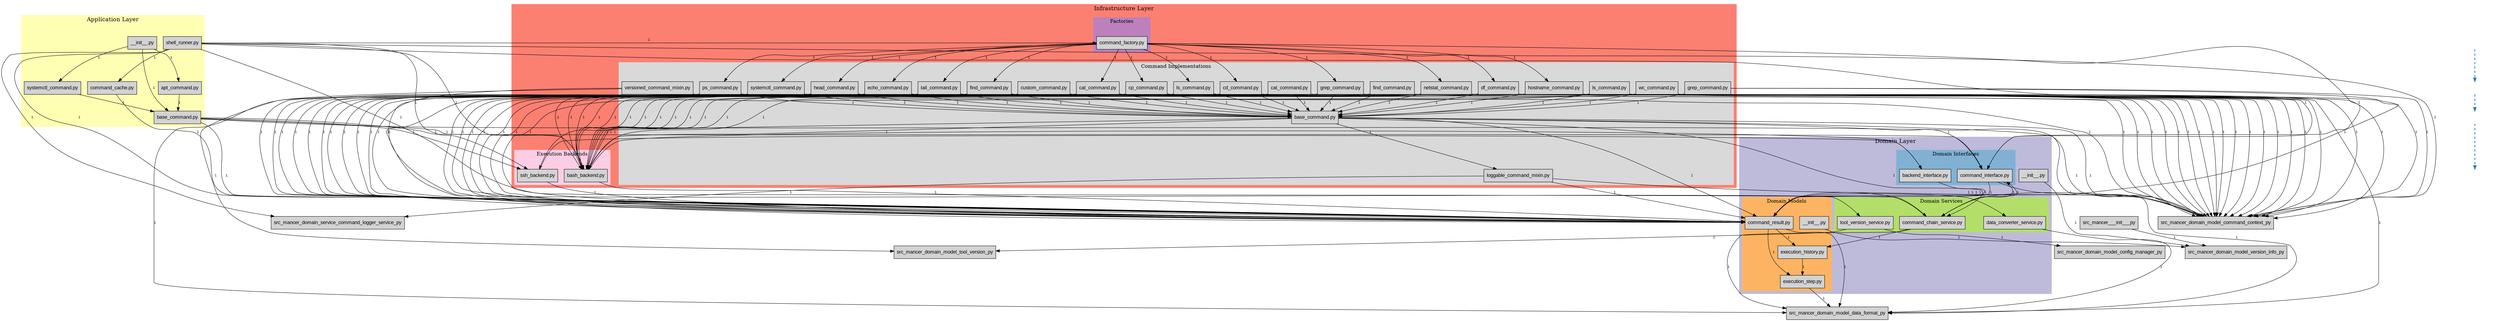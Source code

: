 digraph "Mancer DDD Architecture" {
  rankdir="TB";
  node [shape=box, style=filled, fontname="Arial"];
  edge [fontname="Arial", fontsize=10];
  compound=true;

  subgraph "cluster_interface" {
    label="Interface Layer";
    style=filled;
    color="#8dd3c7";
    fontsize=16;
    tooltip="User-facing components (CLI, API, etc.)";
  }

  subgraph "cluster_application" {
    label="Application Layer";
    style=filled;
    color="#ffffb3";
    fontsize=16;
    tooltip="Orchestration, command execution, workflow";
    "src_mancer_application_commands_systemctl_command_py" [label="systemctl_command.py", tooltip="src/mancer/application/commands/systemctl_command.py"];
    "src_mancer_application_shell_runner_py" [label="shell_runner.py", tooltip="src/mancer/application/shell_runner.py"];
    "src_mancer_application_commands_base_command_py" [label="base_command.py", tooltip="src/mancer/application/commands/base_command.py"];
    "src_mancer_application_commands___init___py" [label="__init__.py", tooltip="src/mancer/application/commands/__init__.py"];
    "src_mancer_application_commands_apt_command_py" [label="apt_command.py", tooltip="src/mancer/application/commands/apt_command.py"];
    "src_mancer_application_command_cache_py" [label="command_cache.py", tooltip="src/mancer/application/command_cache.py"];
  }

  subgraph "cluster_domain" {
    label="Domain Layer";
    style=filled;
    color="#bebada";
    fontsize=16;
    tooltip="Core business logic, models, interfaces";
    subgraph "cluster_src_mancer_domain_interface" {
      label="Domain Interfaces";
      style=filled;
      color="#80b1d3";
      fontsize=14;
      tooltip="Contracts between components";
      "src_mancer_domain_interface_backend_interface_py" [label="backend_interface.py", tooltip="src/mancer/domain/interface/backend_interface.py"];
      "src_mancer_domain_interface_command_interface_py" [label="command_interface.py", tooltip="src/mancer/domain/interface/command_interface.py"];
    }

    subgraph "cluster_src_mancer_domain_model" {
      label="Domain Models";
      style=filled;
      color="#fdb462";
      fontsize=14;
      tooltip="Core business entities";
      "src_mancer_domain_model_execution_step_py" [label="execution_step.py", tooltip="src/mancer/domain/model/execution_step.py"];
      "src_mancer_domain_model___init___py" [label="__init__.py", tooltip="src/mancer/domain/model/__init__.py"];
      "src_mancer_domain_model_command_result_py" [label="command_result.py", tooltip="src/mancer/domain/model/command_result.py"];
      "src_mancer_domain_model_execution_history_py" [label="execution_history.py", tooltip="src/mancer/domain/model/execution_history.py"];
    }

    subgraph "cluster_src_mancer_domain_service" {
      label="Domain Services";
      style=filled;
      color="#b3de69";
      fontsize=14;
      tooltip="Business operations on models";
      "src_mancer_domain_service_tool_version_service_py" [label="tool_version_service.py", tooltip="src/mancer/domain/service/tool_version_service.py"];
      "src_mancer_domain_service_data_converter_service_py" [label="data_converter_service.py", tooltip="src/mancer/domain/service/data_converter_service.py"];
      "src_mancer_domain_service_command_chain_service_py" [label="command_chain_service.py", tooltip="src/mancer/domain/service/command_chain_service.py"];
    }

    "src_mancer_domain___init___py" [label="__init__.py", tooltip="src/mancer/domain/__init__.py"];
  }

  subgraph "cluster_infrastructure" {
    label="Infrastructure Layer";
    style=filled;
    color="#fb8072";
    fontsize=16;
    tooltip="External systems, concrete implementations";
    subgraph "cluster_src_mancer_infrastructure_backend" {
      label="Execution Backends";
      style=filled;
      color="#fccde5";
      fontsize=14;
      tooltip="Command execution environments";
      "src_mancer_infrastructure_backend_bash_backend_py" [label="bash_backend.py", tooltip="src/mancer/infrastructure/backend/bash_backend.py"];
      "src_mancer_infrastructure_backend_ssh_backend_py" [label="ssh_backend.py", tooltip="src/mancer/infrastructure/backend/ssh_backend.py"];
    }

    subgraph "cluster_src_mancer_infrastructure_command" {
      label="Command Implementations";
      style=filled;
      color="#d9d9d9";
      fontsize=14;
      tooltip="Concrete command implementations";
      "src_mancer_infrastructure_command_system_echo_command_py" [label="echo_command.py", tooltip="src/mancer/infrastructure/command/system/echo_command.py"];
      "src_mancer_infrastructure_command_file_cat_command_py" [label="cat_command.py", tooltip="src/mancer/infrastructure/command/file/cat_command.py"];
      "src_mancer_infrastructure_command_system_hostname_command_py" [label="hostname_command.py", tooltip="src/mancer/infrastructure/command/system/hostname_command.py"];
      "src_mancer_infrastructure_command_loggable_command_mixin_py" [label="loggable_command_mixin.py", tooltip="src/mancer/infrastructure/command/loggable_command_mixin.py"];
      "src_mancer_infrastructure_command_file_cp_command_py" [label="cp_command.py", tooltip="src/mancer/infrastructure/command/file/cp_command.py"];
      "src_mancer_infrastructure_command_file_cd_command_py" [label="cd_command.py", tooltip="src/mancer/infrastructure/command/file/cd_command.py"];
      "src_mancer_infrastructure_command_versioned_command_mixin_py" [label="versioned_command_mixin.py", tooltip="src/mancer/infrastructure/command/versioned_command_mixin.py"];
      "src_mancer_infrastructure_command_system_find_command_py" [label="find_command.py", tooltip="src/mancer/infrastructure/command/system/find_command.py"];
      "src_mancer_infrastructure_command_base_command_py" [label="base_command.py", tooltip="src/mancer/infrastructure/command/base_command.py"];
      "src_mancer_infrastructure_command_system_ps_command_py" [label="ps_command.py", tooltip="src/mancer/infrastructure/command/system/ps_command.py"];
      "src_mancer_infrastructure_command_file_grep_command_py" [label="grep_command.py", tooltip="src/mancer/infrastructure/command/file/grep_command.py"];
      "src_mancer_infrastructure_command_network_netstat_command_py" [label="netstat_command.py", tooltip="src/mancer/infrastructure/command/network/netstat_command.py"];
      "src_mancer_infrastructure_command_system_cat_command_py" [label="cat_command.py", tooltip="src/mancer/infrastructure/command/system/cat_command.py"];
      "src_mancer_infrastructure_command_file_tail_command_py" [label="tail_command.py", tooltip="src/mancer/infrastructure/command/file/tail_command.py"];
      "src_mancer_infrastructure_command_custom_custom_command_py" [label="custom_command.py", tooltip="src/mancer/infrastructure/command/custom/custom_command.py"];
      "src_mancer_infrastructure_command_file_find_command_py" [label="find_command.py", tooltip="src/mancer/infrastructure/command/file/find_command.py"];
      "src_mancer_infrastructure_command_system_grep_command_py" [label="grep_command.py", tooltip="src/mancer/infrastructure/command/system/grep_command.py"];
      "src_mancer_infrastructure_command_system_systemctl_command_py" [label="systemctl_command.py", tooltip="src/mancer/infrastructure/command/system/systemctl_command.py"];
      "src_mancer_infrastructure_command_system_ls_command_py" [label="ls_command.py", tooltip="src/mancer/infrastructure/command/system/ls_command.py"];
      "src_mancer_infrastructure_command_file_ls_command_py" [label="ls_command.py", tooltip="src/mancer/infrastructure/command/file/ls_command.py"];
      "src_mancer_infrastructure_command_file_head_command_py" [label="head_command.py", tooltip="src/mancer/infrastructure/command/file/head_command.py"];
      "src_mancer_infrastructure_command_system_df_command_py" [label="df_command.py", tooltip="src/mancer/infrastructure/command/system/df_command.py"];
      "src_mancer_infrastructure_command_system_wc_command_py" [label="wc_command.py", tooltip="src/mancer/infrastructure/command/system/wc_command.py"];
    }

    subgraph "cluster_src_mancer_infrastructure_factory" {
      label="Factories";
      style=filled;
      color="#bc80bd";
      fontsize=14;
      tooltip="Object creation services";
      "src_mancer_infrastructure_factory_command_factory_py" [label="command_factory.py", tooltip="src/mancer/infrastructure/factory/command_factory.py"];
    }

  }

  "src_mancer_infrastructure_command_system_echo_command_py" -> "src_mancer_infrastructure_backend_bash_backend_py" [label="1", weight=1];
  "src_mancer_infrastructure_command_system_echo_command_py" -> "src_mancer_domain_model_command_context_py" [label="1", weight=1];
  "src_mancer_infrastructure_command_system_echo_command_py" -> "src_mancer_infrastructure_command_base_command_py" [label="1", weight=1];
  "src_mancer_infrastructure_command_system_echo_command_py" -> "src_mancer_domain_model_command_result_py" [label="1", weight=1];
  "src_mancer_infrastructure_command_file_cat_command_py" -> "src_mancer_domain_model_command_result_py" [label="1", weight=1];
  "src_mancer_infrastructure_command_file_cat_command_py" -> "src_mancer_domain_model_command_context_py" [label="1", weight=1];
  "src_mancer_infrastructure_command_file_cat_command_py" -> "src_mancer_infrastructure_command_base_command_py" [label="1", weight=1];
  "src_mancer_infrastructure_command_file_cat_command_py" -> "src_mancer_infrastructure_backend_bash_backend_py" [label="1", weight=1];
  "src_mancer_infrastructure_command_system_hostname_command_py" -> "src_mancer_domain_model_command_result_py" [label="1", weight=1];
  "src_mancer_infrastructure_command_system_hostname_command_py" -> "src_mancer_infrastructure_command_base_command_py" [label="1", weight=1];
  "src_mancer_infrastructure_command_system_hostname_command_py" -> "src_mancer_domain_model_command_context_py" [label="1", weight=1];
  "src_mancer_application_commands_systemctl_command_py" -> "src_mancer_application_commands_base_command_py" [label="1", weight=1];
  "src_mancer_domain_service_tool_version_service_py" -> "src_mancer_domain_model_tool_version_py" [label="1", weight=1];
  "src_mancer_domain_service_tool_version_service_py" -> "src_mancer_domain_model_config_manager_py" [label="1", weight=1];
  "src_mancer_infrastructure_command_loggable_command_mixin_py" -> "src_mancer_domain_model_command_result_py" [label="1", weight=1];
  "src_mancer_infrastructure_command_loggable_command_mixin_py" -> "src_mancer_domain_service_command_logger_service_py" [label="1", weight=1];
  "src_mancer_infrastructure_command_loggable_command_mixin_py" -> "src_mancer_domain_model_command_context_py" [label="1", weight=1];
  "src_mancer_infrastructure_backend_bash_backend_py" -> "src_mancer_domain_model_command_result_py" [label="1", weight=1];
  "src_mancer_infrastructure_backend_bash_backend_py" -> "src_mancer_domain_interface_backend_interface_py" [label="1", weight=1];
  "src_mancer_infrastructure_command_file_cp_command_py" -> "src_mancer_infrastructure_command_base_command_py" [label="1", weight=1];
  "src_mancer_infrastructure_command_file_cp_command_py" -> "src_mancer_infrastructure_backend_bash_backend_py" [label="1", weight=1];
  "src_mancer_infrastructure_command_file_cp_command_py" -> "src_mancer_domain_model_command_result_py" [label="1", weight=1];
  "src_mancer_infrastructure_command_file_cp_command_py" -> "src_mancer_domain_model_command_context_py" [label="1", weight=1];
  "src_mancer_infrastructure_command_file_cd_command_py" -> "src_mancer_domain_model_command_result_py" [label="1", weight=1];
  "src_mancer_infrastructure_command_file_cd_command_py" -> "src_mancer_infrastructure_command_base_command_py" [label="1", weight=1];
  "src_mancer_infrastructure_command_file_cd_command_py" -> "src_mancer_domain_model_command_context_py" [label="1", weight=1];
  "src_mancer_infrastructure_command_file_cd_command_py" -> "src_mancer_infrastructure_backend_bash_backend_py" [label="1", weight=1];
  "src_mancer_application_shell_runner_py" -> "src_mancer_domain_interface_command_interface_py" [label="1", weight=1];
  "src_mancer_application_shell_runner_py" -> "src_mancer_infrastructure_backend_bash_backend_py" [label="1", weight=1];
  "src_mancer_application_shell_runner_py" -> "src_mancer_infrastructure_backend_ssh_backend_py" [label="1", weight=1];
  "src_mancer_application_shell_runner_py" -> "src_mancer_infrastructure_factory_command_factory_py" [label="1", weight=1];
  "src_mancer_application_shell_runner_py" -> "src_mancer_domain_service_command_logger_service_py" [label="1", weight=1];
  "src_mancer_application_shell_runner_py" -> "src_mancer_domain_service_command_chain_service_py" [label="1", weight=1];
  "src_mancer_application_shell_runner_py" -> "src_mancer_application_command_cache_py" [label="1", weight=1];
  "src_mancer_application_shell_runner_py" -> "src_mancer_domain_model_command_result_py" [label="1", weight=1];
  "src_mancer_application_shell_runner_py" -> "src_mancer_domain_model_command_context_py" [label="1", weight=1];
  "src_mancer_domain_service_data_converter_service_py" -> "src_mancer_domain_model_data_format_py" [label="1", weight=1];
  "src_mancer_infrastructure_command_versioned_command_mixin_py" -> "src_mancer_domain_model_tool_version_py" [label="1", weight=1];
  "src_mancer_infrastructure_command_versioned_command_mixin_py" -> "src_mancer_domain_model_command_context_py" [label="1", weight=1];
  "src_mancer_infrastructure_command_versioned_command_mixin_py" -> "src_mancer_domain_service_tool_version_service_py" [label="1", weight=1];
  "src_mancer_domain___init___py" -> "src_mancer_domain_model_version_info_py" [label="1", weight=1];
  "src_mancer_domain_model_execution_step_py" -> "src_mancer_domain_model_data_format_py" [label="1", weight=1];
  "src_mancer_infrastructure_command_system_find_command_py" -> "src_mancer_domain_model_command_context_py" [label="1", weight=1];
  "src_mancer_infrastructure_command_system_find_command_py" -> "src_mancer_domain_model_command_result_py" [label="1", weight=1];
  "src_mancer_infrastructure_command_system_find_command_py" -> "src_mancer_infrastructure_command_base_command_py" [label="1", weight=1];
  "src_mancer_application_commands_base_command_py" -> "src_mancer_infrastructure_backend_ssh_backend_py" [label="1", weight=1];
  "src_mancer_application_commands_base_command_py" -> "src_mancer_domain_interface_command_interface_py" [label="1", weight=1];
  "src_mancer_application_commands_base_command_py" -> "src_mancer_infrastructure_backend_bash_backend_py" [label="1", weight=1];
  "src_mancer_application_commands_base_command_py" -> "src_mancer_domain_model_command_result_py" [label="1", weight=1];
  "src_mancer_application_commands_base_command_py" -> "src_mancer_domain_model_command_context_py" [label="1", weight=1];
  "src_mancer_application_commands___init___py" -> "src_mancer_application_commands_apt_command_py" [label="1", weight=1];
  "src_mancer_application_commands___init___py" -> "src_mancer_application_commands_systemctl_command_py" [label="1", weight=1];
  "src_mancer_application_commands___init___py" -> "src_mancer_application_commands_base_command_py" [label="1", weight=1];
  "src_mancer_infrastructure_factory_command_factory_py" -> "src_mancer_infrastructure_command_file_find_command_py" [label="1", weight=1];
  "src_mancer_infrastructure_factory_command_factory_py" -> "src_mancer_infrastructure_command_file_tail_command_py" [label="1", weight=1];
  "src_mancer_infrastructure_factory_command_factory_py" -> "src_mancer_infrastructure_command_file_cat_command_py" [label="1", weight=1];
  "src_mancer_infrastructure_factory_command_factory_py" -> "src_mancer_infrastructure_command_system_systemctl_command_py" [label="1", weight=1];
  "src_mancer_infrastructure_factory_command_factory_py" -> "src_mancer_infrastructure_command_file_grep_command_py" [label="1", weight=1];
  "src_mancer_infrastructure_factory_command_factory_py" -> "src_mancer_infrastructure_command_file_cp_command_py" [label="1", weight=1];
  "src_mancer_infrastructure_factory_command_factory_py" -> "src_mancer_infrastructure_command_file_ls_command_py" [label="1", weight=1];
  "src_mancer_infrastructure_factory_command_factory_py" -> "src_mancer_infrastructure_command_system_echo_command_py" [label="1", weight=1];
  "src_mancer_infrastructure_factory_command_factory_py" -> "src_mancer_infrastructure_command_file_head_command_py" [label="1", weight=1];
  "src_mancer_infrastructure_factory_command_factory_py" -> "src_mancer_domain_interface_command_interface_py" [label="1", weight=1];
  "src_mancer_infrastructure_factory_command_factory_py" -> "src_mancer_infrastructure_command_system_hostname_command_py" [label="1", weight=1];
  "src_mancer_infrastructure_factory_command_factory_py" -> "src_mancer_infrastructure_command_network_netstat_command_py" [label="1", weight=1];
  "src_mancer_infrastructure_factory_command_factory_py" -> "src_mancer_infrastructure_command_file_cd_command_py" [label="1", weight=1];
  "src_mancer_infrastructure_factory_command_factory_py" -> "src_mancer_infrastructure_command_system_ps_command_py" [label="1", weight=1];
  "src_mancer_infrastructure_factory_command_factory_py" -> "src_mancer_infrastructure_command_system_df_command_py" [label="1", weight=1];
  "src_mancer_infrastructure_command_base_command_py" -> "src_mancer_domain_model_data_format_py" [label="1", weight=1];
  "src_mancer_infrastructure_command_base_command_py" -> "src_mancer_infrastructure_backend_bash_backend_py" [label="1", weight=1];
  "src_mancer_infrastructure_command_base_command_py" -> "src_mancer_domain_interface_command_interface_py" [label="1", weight=1];
  "src_mancer_infrastructure_command_base_command_py" -> "src_mancer_domain_model_command_result_py" [label="1", weight=1];
  "src_mancer_infrastructure_command_base_command_py" -> "src_mancer_domain_service_command_chain_service_py" [label="1", weight=1];
  "src_mancer_infrastructure_command_base_command_py" -> "src_mancer_infrastructure_backend_ssh_backend_py" [label="1", weight=1];
  "src_mancer_infrastructure_command_base_command_py" -> "src_mancer_domain_model_command_context_py" [label="1", weight=1];
  "src_mancer_infrastructure_command_base_command_py" -> "src_mancer_infrastructure_command_loggable_command_mixin_py" [label="1", weight=1];
  "src_mancer_infrastructure_command_system_ps_command_py" -> "src_mancer_domain_model_command_context_py" [label="1", weight=1];
  "src_mancer_infrastructure_command_system_ps_command_py" -> "src_mancer_infrastructure_command_base_command_py" [label="1", weight=1];
  "src_mancer_infrastructure_command_system_ps_command_py" -> "src_mancer_infrastructure_backend_bash_backend_py" [label="1", weight=1];
  "src_mancer_infrastructure_command_system_ps_command_py" -> "src_mancer_domain_model_data_format_py" [label="1", weight=1];
  "src_mancer_infrastructure_command_system_ps_command_py" -> "src_mancer_domain_model_command_result_py" [label="1", weight=1];
  "src_mancer_domain_model___init___py" -> "src_mancer_domain_model_version_info_py" [label="1", weight=1];
  "src_mancer_infrastructure_command_file_grep_command_py" -> "src_mancer_infrastructure_command_base_command_py" [label="1", weight=1];
  "src_mancer_infrastructure_command_file_grep_command_py" -> "src_mancer_domain_model_command_result_py" [label="1", weight=1];
  "src_mancer_infrastructure_command_file_grep_command_py" -> "src_mancer_domain_model_command_context_py" [label="1", weight=1];
  "src_mancer_infrastructure_command_file_grep_command_py" -> "src_mancer_infrastructure_backend_bash_backend_py" [label="1", weight=1];
  "src_mancer_infrastructure_command_network_netstat_command_py" -> "src_mancer_infrastructure_command_base_command_py" [label="1", weight=1];
  "src_mancer_infrastructure_command_network_netstat_command_py" -> "src_mancer_domain_model_command_result_py" [label="1", weight=1];
  "src_mancer_infrastructure_command_network_netstat_command_py" -> "src_mancer_infrastructure_backend_bash_backend_py" [label="1", weight=1];
  "src_mancer_infrastructure_command_network_netstat_command_py" -> "src_mancer_domain_model_command_context_py" [label="1", weight=1];
  "src_mancer_domain_interface_backend_interface_py" -> "src_mancer_domain_model_command_result_py" [label="1", weight=1];
  "src_mancer_application_commands_apt_command_py" -> "src_mancer_application_commands_base_command_py" [label="1", weight=1];
  "src_mancer_domain_model_command_result_py" -> "src_mancer_domain_model_execution_history_py" [label="1", weight=1];
  "src_mancer_domain_model_command_result_py" -> "src_mancer_domain_service_data_converter_service_py" [label="1", weight=1];
  "src_mancer_domain_model_command_result_py" -> "src_mancer_domain_model_execution_step_py" [label="1", weight=1];
  "src_mancer_domain_model_command_result_py" -> "src_mancer_domain_model_data_format_py" [label="1", weight=1];
  "src_mancer_infrastructure_command_system_cat_command_py" -> "src_mancer_domain_model_command_context_py" [label="1", weight=1];
  "src_mancer_infrastructure_command_system_cat_command_py" -> "src_mancer_domain_model_command_result_py" [label="1", weight=1];
  "src_mancer_infrastructure_command_system_cat_command_py" -> "src_mancer_infrastructure_command_base_command_py" [label="1", weight=1];
  "src_mancer_infrastructure_command_file_tail_command_py" -> "src_mancer_domain_model_command_context_py" [label="1", weight=1];
  "src_mancer_infrastructure_command_file_tail_command_py" -> "src_mancer_infrastructure_backend_bash_backend_py" [label="1", weight=1];
  "src_mancer_infrastructure_command_file_tail_command_py" -> "src_mancer_domain_model_command_result_py" [label="1", weight=1];
  "src_mancer_infrastructure_command_file_tail_command_py" -> "src_mancer_infrastructure_command_base_command_py" [label="1", weight=1];
  "src_mancer_domain_interface_command_interface_py" -> "src_mancer_domain_service_command_chain_service_py" [label="1", weight=1];
  "src_mancer_domain_interface_command_interface_py" -> "src_mancer_domain_model_command_result_py" [label="1", weight=1];
  "src_mancer_domain_interface_command_interface_py" -> "src_mancer_domain_model_command_context_py" [label="1", weight=1];
  "src_mancer_infrastructure_command_custom_custom_command_py" -> "src_mancer_infrastructure_command_base_command_py" [label="1", weight=1];
  "src_mancer_infrastructure_command_custom_custom_command_py" -> "src_mancer_domain_model_command_context_py" [label="1", weight=1];
  "src_mancer_infrastructure_command_custom_custom_command_py" -> "src_mancer_domain_model_command_result_py" [label="1", weight=1];
  "src_mancer_infrastructure_backend_ssh_backend_py" -> "src_mancer_domain_interface_backend_interface_py" [label="1", weight=1];
  "src_mancer_infrastructure_backend_ssh_backend_py" -> "src_mancer_domain_model_command_result_py" [label="1", weight=1];
  "src_mancer_domain_model_execution_history_py" -> "src_mancer_domain_model_execution_step_py" [label="1", weight=1];
  "src_mancer_infrastructure_command_file_find_command_py" -> "src_mancer_infrastructure_backend_bash_backend_py" [label="1", weight=1];
  "src_mancer_infrastructure_command_file_find_command_py" -> "src_mancer_infrastructure_command_base_command_py" [label="1", weight=1];
  "src_mancer_infrastructure_command_file_find_command_py" -> "src_mancer_domain_model_command_result_py" [label="1", weight=1];
  "src_mancer_infrastructure_command_file_find_command_py" -> "src_mancer_domain_model_command_context_py" [label="1", weight=1];
  "src_mancer_domain_service_command_chain_service_py" -> "src_mancer_domain_model_data_format_py" [label="1", weight=1];
  "src_mancer_domain_service_command_chain_service_py" -> "src_mancer_domain_model_command_context_py" [label="1", weight=1];
  "src_mancer_domain_service_command_chain_service_py" -> "src_mancer_domain_model_command_result_py" [label="1", weight=1];
  "src_mancer_domain_service_command_chain_service_py" -> "src_mancer_domain_model_execution_history_py" [label="1", weight=1];
  "src_mancer_domain_service_command_chain_service_py" -> "src_mancer_domain_interface_command_interface_py" [label="1", weight=1];
  "src_mancer___init___py" -> "src_mancer_domain_model_version_info_py" [label="1", weight=1];
  "src_mancer_infrastructure_command_system_grep_command_py" -> "src_mancer_infrastructure_command_base_command_py" [label="1", weight=1];
  "src_mancer_infrastructure_command_system_grep_command_py" -> "src_mancer_domain_model_command_result_py" [label="1", weight=1];
  "src_mancer_infrastructure_command_system_grep_command_py" -> "src_mancer_domain_model_command_context_py" [label="1", weight=1];
  "src_mancer_infrastructure_command_system_systemctl_command_py" -> "src_mancer_domain_model_command_result_py" [label="1", weight=1];
  "src_mancer_infrastructure_command_system_systemctl_command_py" -> "src_mancer_infrastructure_command_base_command_py" [label="1", weight=1];
  "src_mancer_infrastructure_command_system_systemctl_command_py" -> "src_mancer_domain_model_command_context_py" [label="1", weight=1];
  "src_mancer_infrastructure_command_system_systemctl_command_py" -> "src_mancer_infrastructure_backend_bash_backend_py" [label="1", weight=1];
  "src_mancer_infrastructure_command_system_ls_command_py" -> "src_mancer_infrastructure_command_base_command_py" [label="1", weight=1];
  "src_mancer_infrastructure_command_system_ls_command_py" -> "src_mancer_domain_model_command_result_py" [label="1", weight=1];
  "src_mancer_infrastructure_command_system_ls_command_py" -> "src_mancer_domain_model_command_context_py" [label="1", weight=1];
  "src_mancer_infrastructure_command_file_ls_command_py" -> "src_mancer_infrastructure_backend_bash_backend_py" [label="1", weight=1];
  "src_mancer_infrastructure_command_file_ls_command_py" -> "src_mancer_domain_model_command_result_py" [label="1", weight=1];
  "src_mancer_infrastructure_command_file_ls_command_py" -> "src_mancer_domain_model_command_context_py" [label="1", weight=1];
  "src_mancer_infrastructure_command_file_ls_command_py" -> "src_mancer_infrastructure_command_base_command_py" [label="1", weight=1];
  "src_mancer_infrastructure_command_file_head_command_py" -> "src_mancer_infrastructure_command_base_command_py" [label="1", weight=1];
  "src_mancer_infrastructure_command_file_head_command_py" -> "src_mancer_domain_model_command_result_py" [label="1", weight=1];
  "src_mancer_infrastructure_command_file_head_command_py" -> "src_mancer_domain_model_command_context_py" [label="1", weight=1];
  "src_mancer_infrastructure_command_file_head_command_py" -> "src_mancer_infrastructure_backend_bash_backend_py" [label="1", weight=1];
  "src_mancer_infrastructure_command_system_df_command_py" -> "src_mancer_domain_model_data_format_py" [label="1", weight=1];
  "src_mancer_infrastructure_command_system_df_command_py" -> "src_mancer_domain_model_command_result_py" [label="1", weight=1];
  "src_mancer_infrastructure_command_system_df_command_py" -> "src_mancer_infrastructure_command_base_command_py" [label="1", weight=1];
  "src_mancer_infrastructure_command_system_df_command_py" -> "src_mancer_infrastructure_backend_bash_backend_py" [label="1", weight=1];
  "src_mancer_infrastructure_command_system_df_command_py" -> "src_mancer_domain_model_command_context_py" [label="1", weight=1];
  "src_mancer_application_command_cache_py" -> "src_mancer_domain_model_command_result_py" [label="1", weight=1];
  "src_mancer_infrastructure_command_system_wc_command_py" -> "src_mancer_infrastructure_command_base_command_py" [label="1", weight=1];
  "src_mancer_infrastructure_command_system_wc_command_py" -> "src_mancer_domain_model_command_context_py" [label="1", weight=1];
  "src_mancer_infrastructure_command_system_wc_command_py" -> "src_mancer_domain_model_command_result_py" [label="1", weight=1];

  # DDD pattern dependencies
  "interface_placeholder" [label="Interface Layer", style="invis"];
  "application_placeholder" [label="Application Layer", style="invis"];
  "domain_placeholder" [label="Domain Layer", style="invis"];
  "infrastructure_placeholder" [label="Infrastructure Layer", style="invis"];
  "interface_placeholder" -> "application_placeholder" [color="#1f78b4", style=dashed, penwidth=2];
  "application_placeholder" -> "domain_placeholder" [color="#1f78b4", style=dashed, penwidth=2];
  "domain_placeholder" -> "infrastructure_placeholder" [color="#1f78b4", style=dashed, penwidth=2];
}
